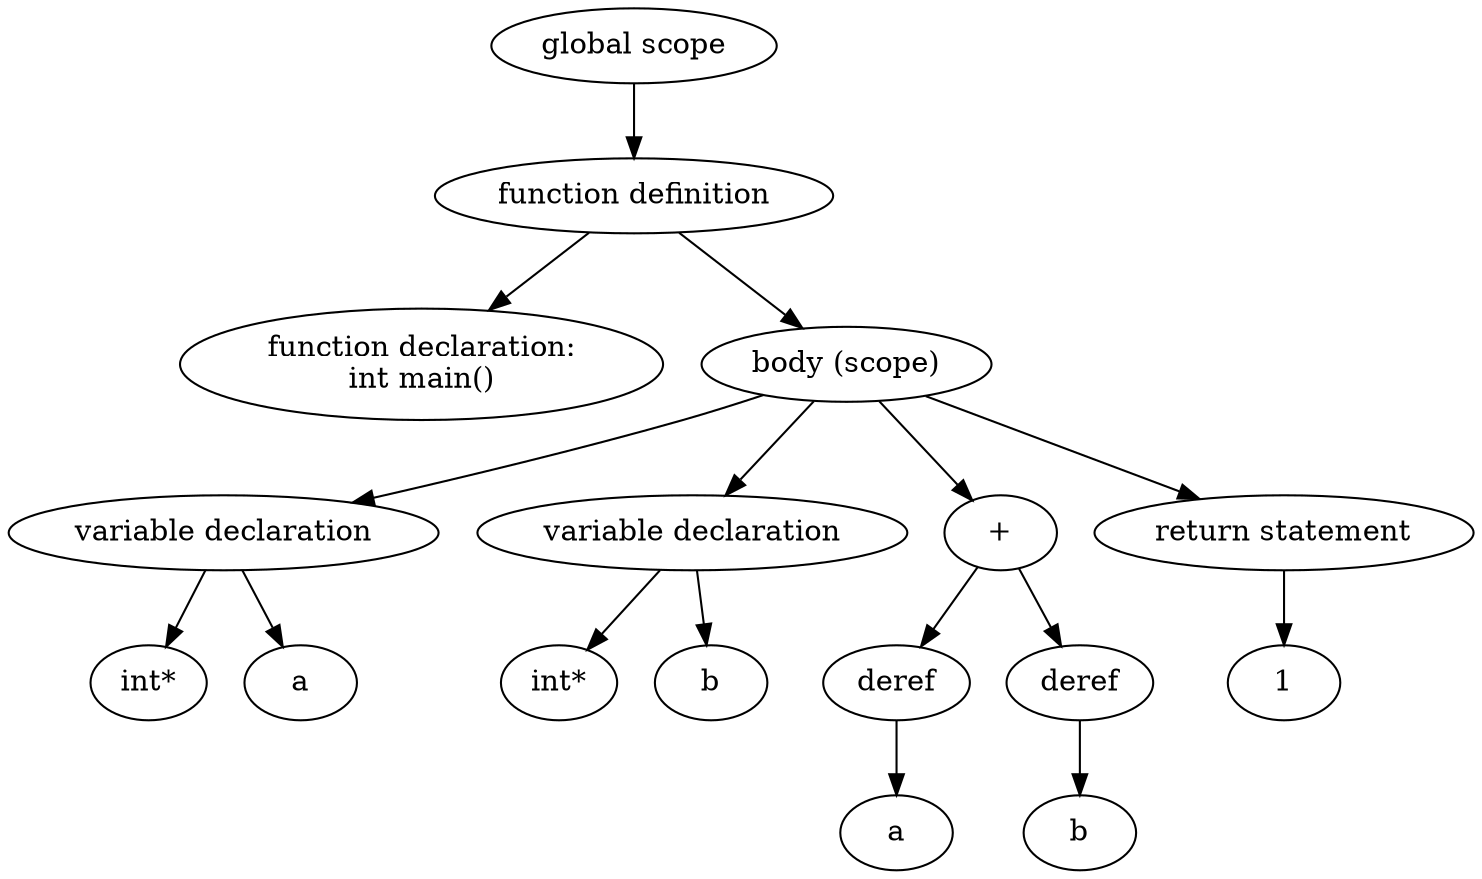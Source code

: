 digraph "Abstract Syntax Tree" {
	140480002130320 [label="function declaration:
int main()"]
	140480002131328 -> 140480002130320
	140480002133344 [label="int*"]
	140480002133536 -> 140480002133344
	140480002130656 [label=a]
	140480002133536 -> 140480002130656
	140480002133536 [label="variable declaration"]
	140480002133440 -> 140480002133536
	140480002131472 [label="int*"]
	140480002133296 -> 140480002131472
	140480002131232 [label=b]
	140480002133296 -> 140480002131232
	140480002133296 [label="variable declaration"]
	140480002133440 -> 140480002133296
	140480002131904 [label=a]
	140480002131280 -> 140480002131904
	140480002131280 [label=deref]
	140480002132528 -> 140480002131280
	140480002131424 [label=b]
	140480002133776 -> 140480002131424
	140480002133776 [label=deref]
	140480002132528 -> 140480002133776
	140480002132528 [label="+"]
	140480002133440 -> 140480002132528
	140480002132432 [label=1]
	140480002133968 -> 140480002132432
	140480002133968 [label="return statement"]
	140480002133440 -> 140480002133968
	140480002133440 [label="body (scope)"]
	140480002131328 -> 140480002133440
	140480002131328 [label="function definition"]
	140480002131136 -> 140480002131328
	140480002131136 [label="global scope"]
}
